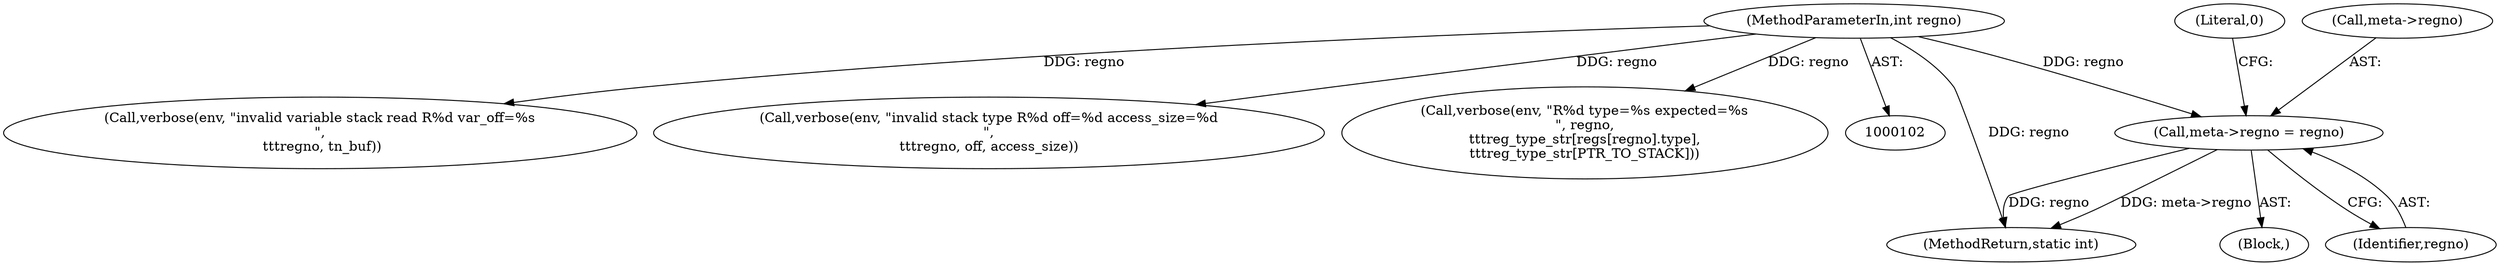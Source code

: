 digraph "0_linux_ea25f914dc164c8d56b36147ecc86bc65f83c469@pointer" {
"1000275" [label="(Call,meta->regno = regno)"];
"1000104" [label="(MethodParameterIn,int regno)"];
"1000337" [label="(MethodReturn,static int)"];
"1000281" [label="(Literal,0)"];
"1000269" [label="(Block,)"];
"1000276" [label="(Call,meta->regno)"];
"1000104" [label="(MethodParameterIn,int regno)"];
"1000279" [label="(Identifier,regno)"];
"1000183" [label="(Call,verbose(env, \"invalid variable stack read R%d var_off=%s\n\",\n \t\t\tregno, tn_buf))"];
"1000233" [label="(Call,verbose(env, \"invalid stack type R%d off=%d access_size=%d\n\",\n\t\t\tregno, off, access_size))"];
"1000147" [label="(Call,verbose(env, \"R%d type=%s expected=%s\n\", regno,\n\t\t\treg_type_str[regs[regno].type],\n\t\t\treg_type_str[PTR_TO_STACK]))"];
"1000275" [label="(Call,meta->regno = regno)"];
"1000275" -> "1000269"  [label="AST: "];
"1000275" -> "1000279"  [label="CFG: "];
"1000276" -> "1000275"  [label="AST: "];
"1000279" -> "1000275"  [label="AST: "];
"1000281" -> "1000275"  [label="CFG: "];
"1000275" -> "1000337"  [label="DDG: meta->regno"];
"1000275" -> "1000337"  [label="DDG: regno"];
"1000104" -> "1000275"  [label="DDG: regno"];
"1000104" -> "1000102"  [label="AST: "];
"1000104" -> "1000337"  [label="DDG: regno"];
"1000104" -> "1000147"  [label="DDG: regno"];
"1000104" -> "1000183"  [label="DDG: regno"];
"1000104" -> "1000233"  [label="DDG: regno"];
}
